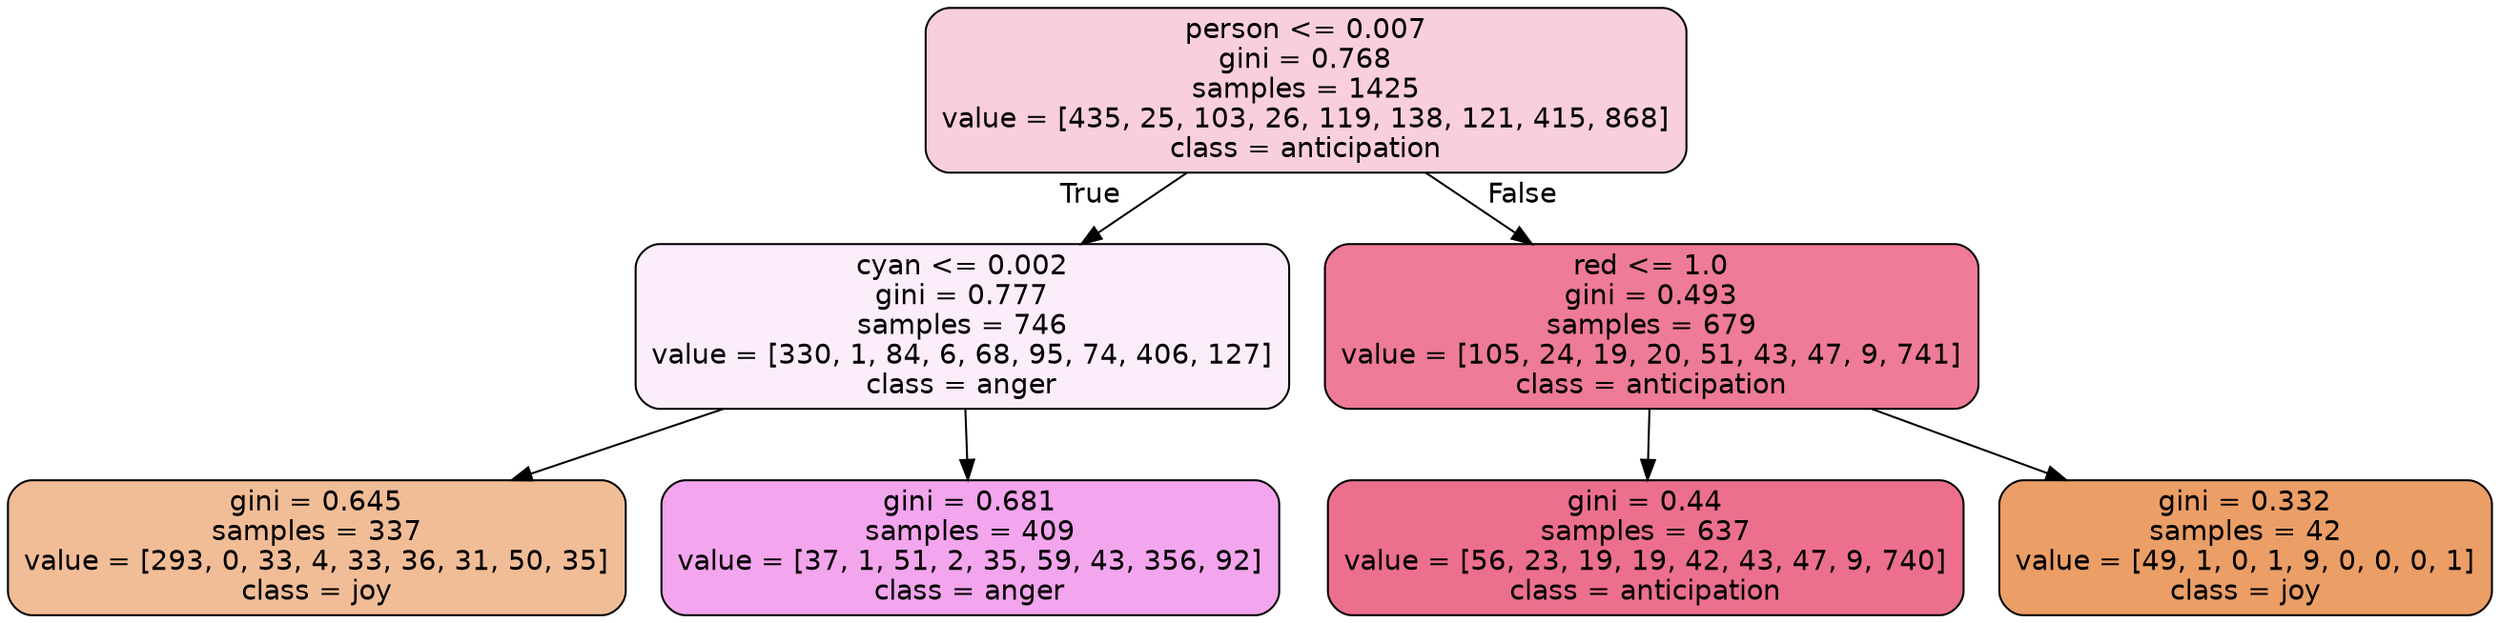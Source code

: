 digraph Tree {
node [shape=box, style="filled, rounded", color="black", fontname=helvetica] ;
edge [fontname=helvetica] ;
0 [label="person <= 0.007\ngini = 0.768\nsamples = 1425\nvalue = [435, 25, 103, 26, 119, 138, 121, 415, 868]\nclass = anticipation", fillcolor="#e539643d"] ;
1 [label="cyan <= 0.002\ngini = 0.777\nsamples = 746\nvalue = [330, 1, 84, 6, 68, 95, 74, 406, 127]\nclass = anger", fillcolor="#e539d717"] ;
0 -> 1 [labeldistance=2.5, labelangle=45, headlabel="True"] ;
2 [label="gini = 0.645\nsamples = 337\nvalue = [293, 0, 33, 4, 33, 36, 31, 50, 35]\nclass = joy", fillcolor="#e5813985"] ;
1 -> 2 ;
3 [label="gini = 0.681\nsamples = 409\nvalue = [37, 1, 51, 2, 35, 59, 43, 356, 92]\nclass = anger", fillcolor="#e539d773"] ;
1 -> 3 ;
4 [label="red <= 1.0\ngini = 0.493\nsamples = 679\nvalue = [105, 24, 19, 20, 51, 43, 47, 9, 741]\nclass = anticipation", fillcolor="#e53964aa"] ;
0 -> 4 [labeldistance=2.5, labelangle=-45, headlabel="False"] ;
5 [label="gini = 0.44\nsamples = 637\nvalue = [56, 23, 19, 19, 42, 43, 47, 9, 740]\nclass = anticipation", fillcolor="#e53964b9"] ;
4 -> 5 ;
6 [label="gini = 0.332\nsamples = 42\nvalue = [49, 1, 0, 1, 9, 0, 0, 0, 1]\nclass = joy", fillcolor="#e58139c4"] ;
4 -> 6 ;
}